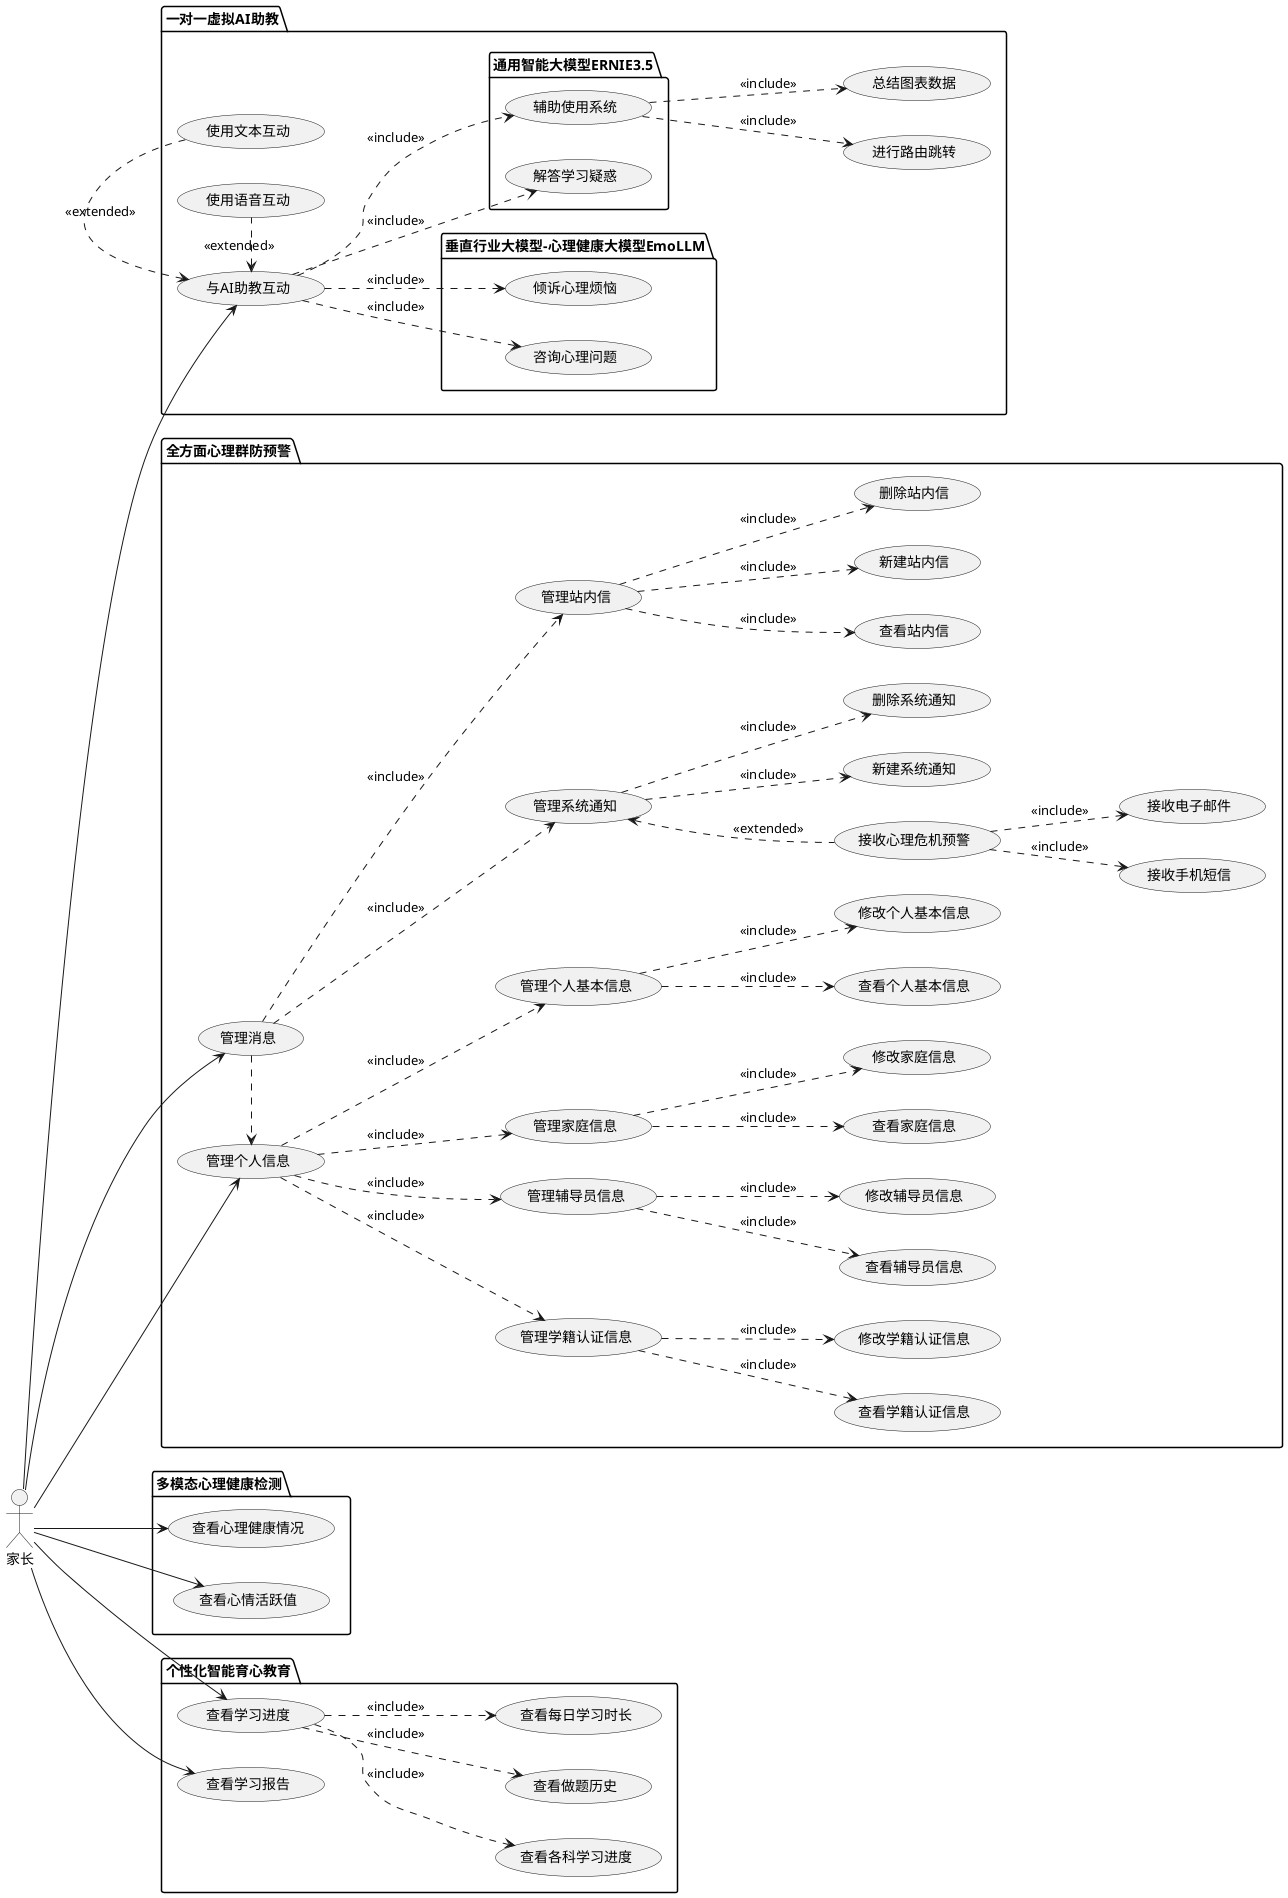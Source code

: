 @startuml
'https://plantuml.com/use-case-diagram

left to right direction

package 一对一虚拟AI助教{
    usecase 与AI助教互动

    usecase 使用语音互动
    usecase 使用文本互动

    与AI助教互动 <.right. 使用语音互动 : <<extended>>
    与AI助教互动 <.right. 使用文本互动 : <<extended>>

    package 垂直行业大模型-心理健康大模型EmoLLM{
        usecase 倾诉心理烦恼
        usecase 咨询心理问题
    }

    package 通用智能大模型ERNIE3.5{
    usecase 解答学习疑惑
    usecase 辅助使用系统
    }

    与AI助教互动 ..> 倾诉心理烦恼 : <<include>>
    与AI助教互动 ..> 咨询心理问题 : <<include>>

    与AI助教互动 ..> 解答学习疑惑 : <<include>>
    与AI助教互动 ..> 辅助使用系统 : <<include>>

    usecase 进行路由跳转
    usecase 总结图表数据

    辅助使用系统 ..> 进行路由跳转 : <<include>>
    辅助使用系统 ..> 总结图表数据 : <<include>>
}

package 多模态心理健康检测{
    usecase 查看心理健康情况
    usecase 查看心情活跃值

}

package 全方面心理群防预警{
    usecase 管理消息

    usecase 管理站内信
    usecase 新建站内信
    usecase 删除站内信
    usecase 查看站内信

    usecase 管理系统通知
    usecase 新建系统通知
    usecase 删除系统通知

    usecase 接收心理危机预警
    管理系统通知 <.. 接收心理危机预警 : <<extended>>
    usecase 接收手机短信
    usecase 接收电子邮件
    接收心理危机预警 ..> 接收手机短信 : <<include>>
    接收心理危机预警 ..> 接收电子邮件 : <<include>>

    管理消息 ..> 管理站内信 : <<include>>
    管理消息 ..> 管理系统通知 : <<include>>

    管理站内信 ..> 新建站内信 : <<include>>
    管理站内信 ..> 删除站内信 : <<include>>
    管理站内信 ..> 查看站内信 : <<include>>

    管理系统通知 ..> 新建系统通知 : <<include>>
    管理系统通知 ..> 删除系统通知 : <<include>>



    usecase 管理个人信息
    管理消息 .right.> 管理个人信息

    usecase 管理个人基本信息
    管理个人信息 ..> 管理个人基本信息 : <<include>>
    usecase 查看个人基本信息
    usecase 修改个人基本信息
    管理个人基本信息 ..> 查看个人基本信息 : <<include>>
    管理个人基本信息 ..> 修改个人基本信息 : <<include>>

    usecase 管理学籍认证信息
    管理个人信息 ..> 管理学籍认证信息 : <<include>>
    usecase 查看学籍认证信息
    usecase 修改学籍认证信息
    管理学籍认证信息 ..> 查看学籍认证信息 : <<include>>
    管理学籍认证信息 ..> 修改学籍认证信息 : <<include>>


    usecase 管理辅导员信息
    管理个人信息 ..> 管理辅导员信息 : <<include>>
    usecase 查看辅导员信息
    usecase 修改辅导员信息
    管理辅导员信息 ..> 查看辅导员信息 : <<include>>
    管理辅导员信息 ..> 修改辅导员信息 : <<include>>

    usecase 管理家庭信息
    管理个人信息 ..> 管理家庭信息 : <<include>>
    usecase 查看家庭信息
    usecase 修改家庭信息
    管理家庭信息 ..> 查看家庭信息 : <<include>>
    管理家庭信息 ..> 修改家庭信息 : <<include>>
}

package 个性化智能育心教育{
    usecase 查看学习进度
    usecase 查看学习报告


    usecase 查看每日学习时长
    usecase 查看各科学习进度
    usecase 查看做题历史

    查看学习进度 ..> 查看每日学习时长  : <<include>>
    查看学习进度 ..> 查看各科学习进度  : <<include>>
    查看学习进度 ..> 查看做题历史  : <<include>>

}

actor 家长
家长 --> 管理消息
家长 --> 与AI助教互动
家长 --> 管理个人信息
家长 --> 查看学习进度
家长 --> 查看学习报告
家长 --> 查看心理健康情况
家长 --> 查看心情活跃值

@enduml
